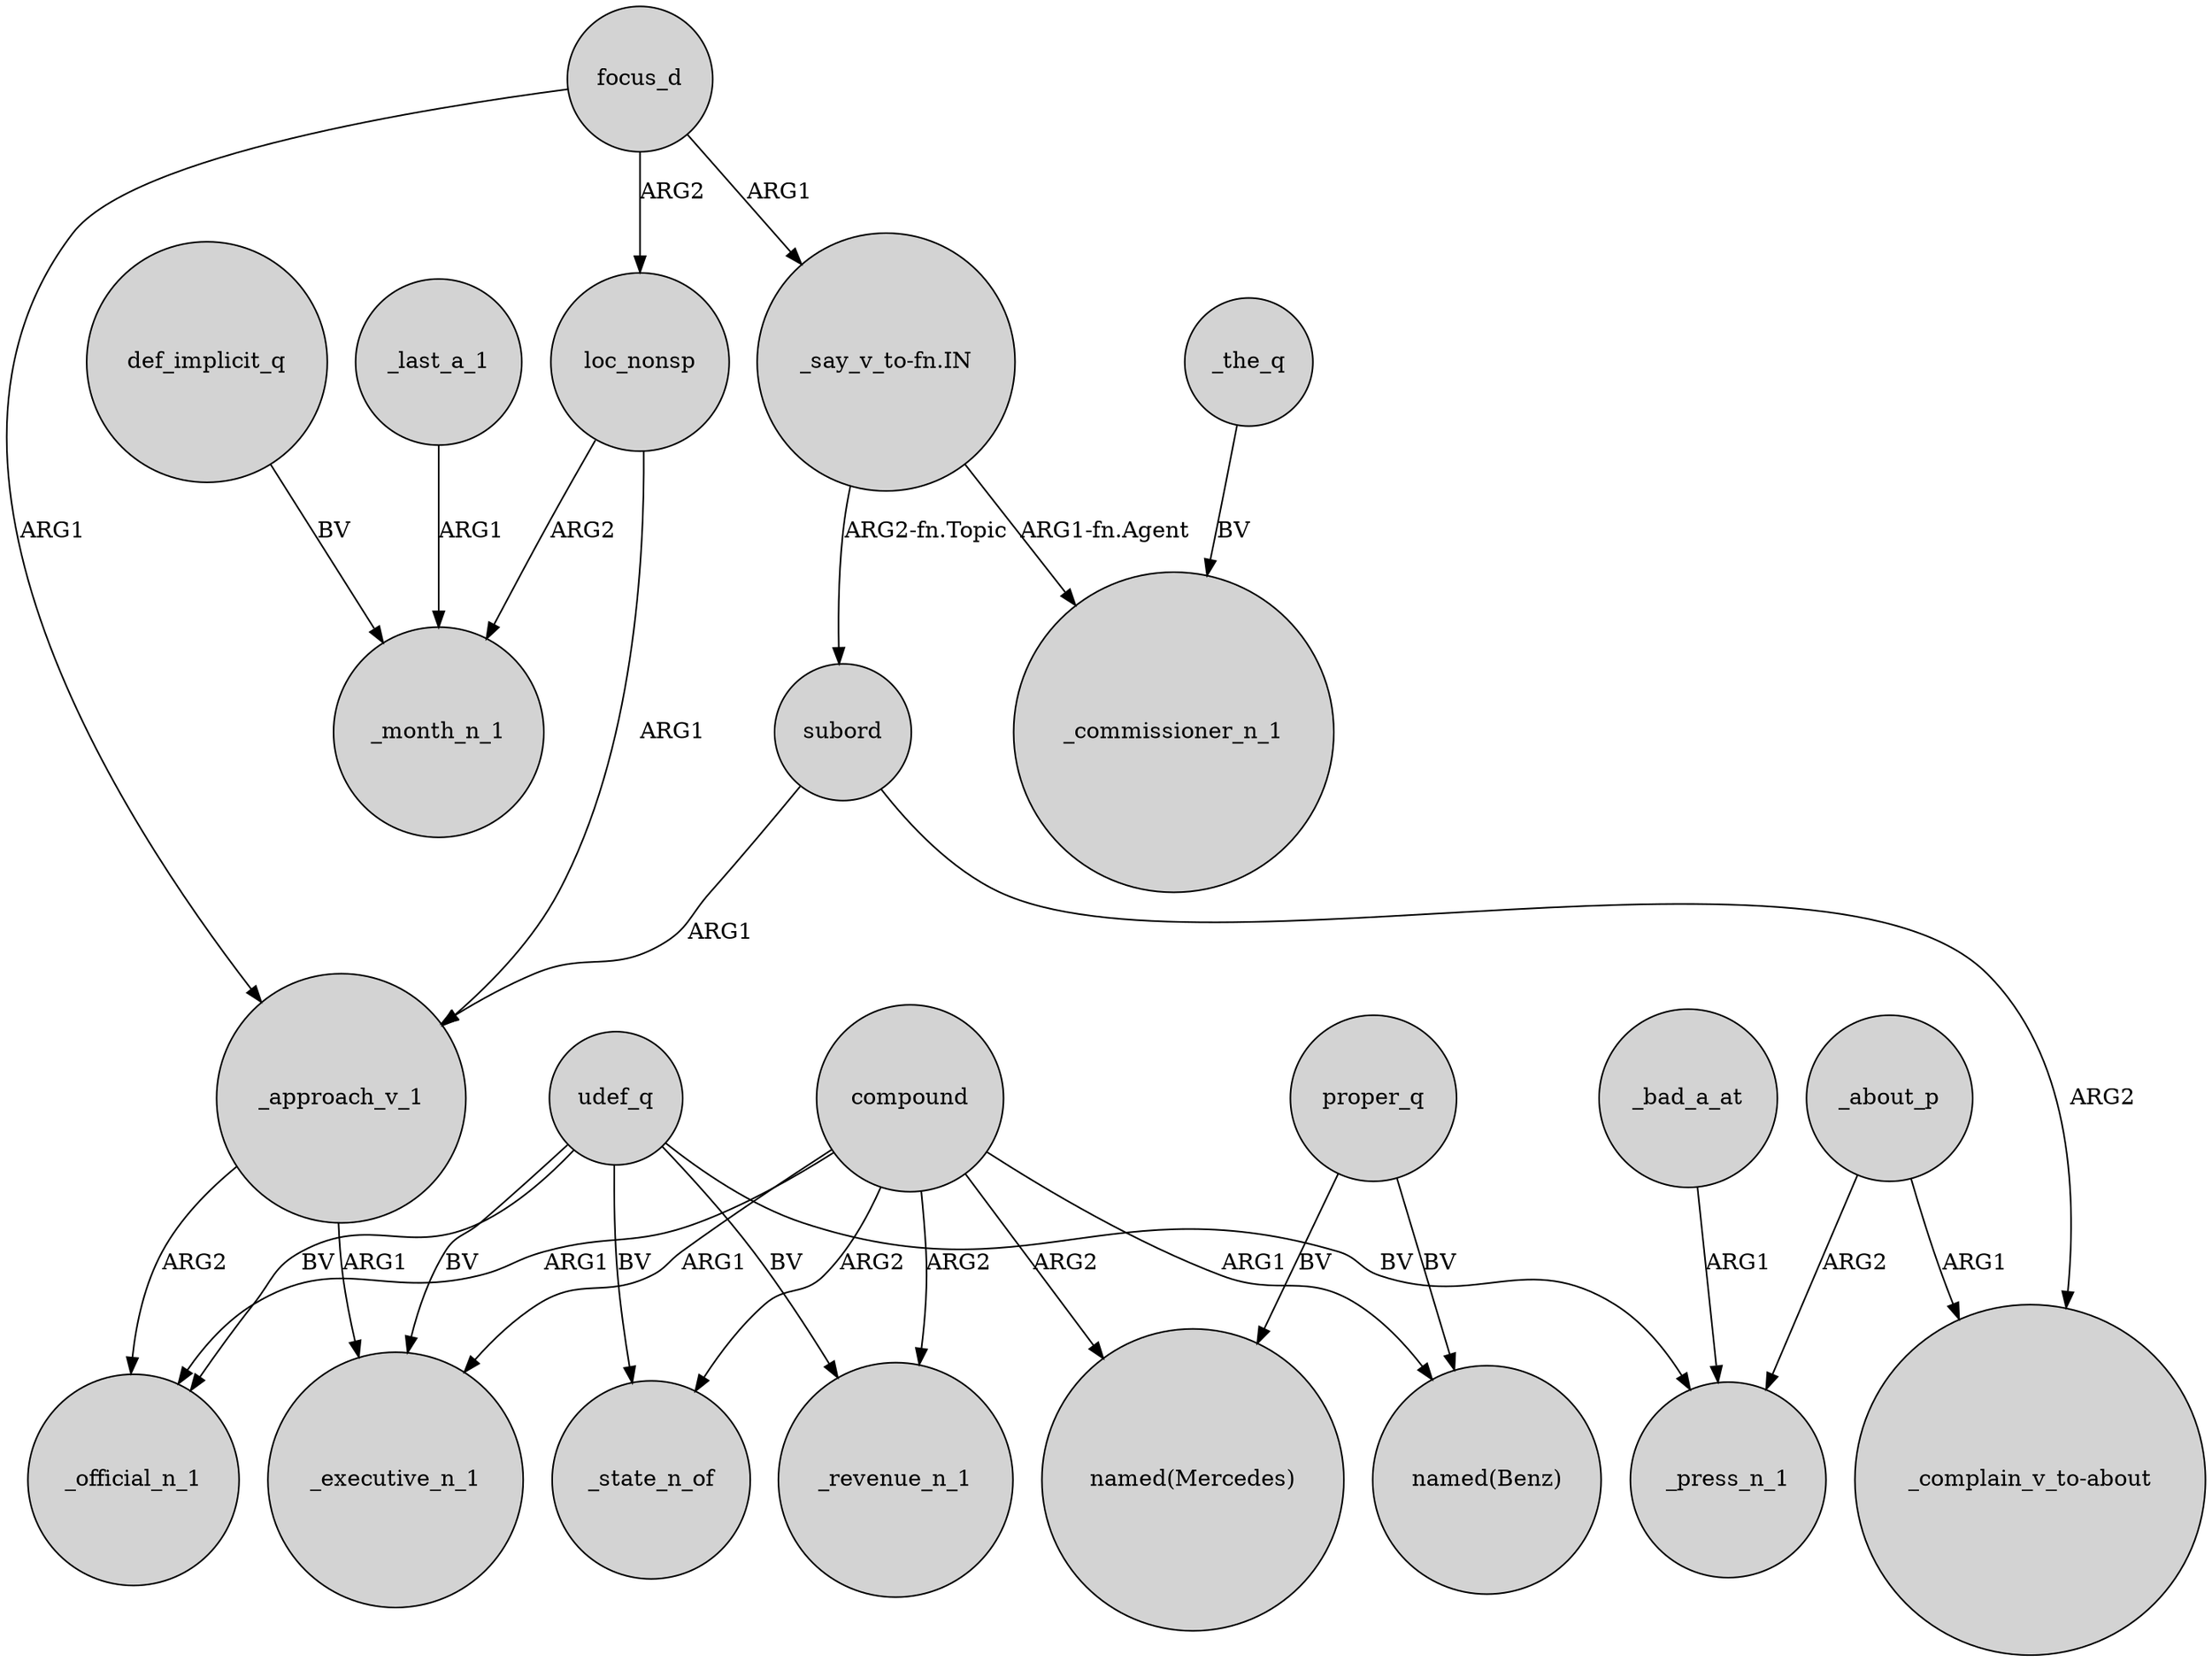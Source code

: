 digraph {
	node [shape=circle style=filled]
	focus_d -> loc_nonsp [label=ARG2]
	def_implicit_q -> _month_n_1 [label=BV]
	proper_q -> "named(Mercedes)" [label=BV]
	udef_q -> _press_n_1 [label=BV]
	udef_q -> _executive_n_1 [label=BV]
	proper_q -> "named(Benz)" [label=BV]
	udef_q -> _state_n_of [label=BV]
	"_say_v_to-fn.IN" -> _commissioner_n_1 [label="ARG1-fn.Agent"]
	compound -> _executive_n_1 [label=ARG1]
	compound -> _state_n_of [label=ARG2]
	compound -> "named(Benz)" [label=ARG1]
	focus_d -> _approach_v_1 [label=ARG1]
	compound -> _revenue_n_1 [label=ARG2]
	udef_q -> _revenue_n_1 [label=BV]
	_approach_v_1 -> _executive_n_1 [label=ARG1]
	_approach_v_1 -> _official_n_1 [label=ARG2]
	_about_p -> "_complain_v_to-about" [label=ARG1]
	_the_q -> _commissioner_n_1 [label=BV]
	udef_q -> _official_n_1 [label=BV]
	loc_nonsp -> _approach_v_1 [label=ARG1]
	subord -> _approach_v_1 [label=ARG1]
	_bad_a_at -> _press_n_1 [label=ARG1]
	"_say_v_to-fn.IN" -> subord [label="ARG2-fn.Topic"]
	subord -> "_complain_v_to-about" [label=ARG2]
	compound -> _official_n_1 [label=ARG1]
	_last_a_1 -> _month_n_1 [label=ARG1]
	compound -> "named(Mercedes)" [label=ARG2]
	loc_nonsp -> _month_n_1 [label=ARG2]
	focus_d -> "_say_v_to-fn.IN" [label=ARG1]
	_about_p -> _press_n_1 [label=ARG2]
}
